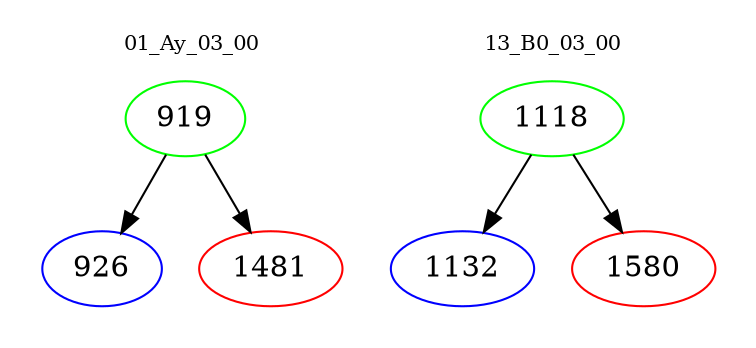 digraph{
subgraph cluster_0 {
color = white
label = "01_Ay_03_00";
fontsize=10;
T0_919 [label="919", color="green"]
T0_919 -> T0_926 [color="black"]
T0_926 [label="926", color="blue"]
T0_919 -> T0_1481 [color="black"]
T0_1481 [label="1481", color="red"]
}
subgraph cluster_1 {
color = white
label = "13_B0_03_00";
fontsize=10;
T1_1118 [label="1118", color="green"]
T1_1118 -> T1_1132 [color="black"]
T1_1132 [label="1132", color="blue"]
T1_1118 -> T1_1580 [color="black"]
T1_1580 [label="1580", color="red"]
}
}
